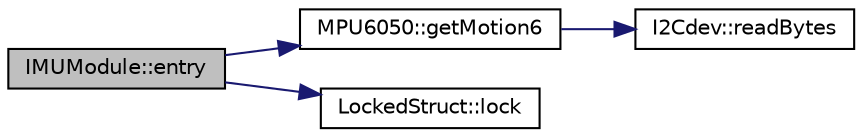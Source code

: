 digraph "IMUModule::entry"
{
  edge [fontname="Helvetica",fontsize="10",labelfontname="Helvetica",labelfontsize="10"];
  node [fontname="Helvetica",fontsize="10",shape=record];
  rankdir="LR";
  Node3 [label="IMUModule::entry",height=0.2,width=0.4,color="black", fillcolor="grey75", style="filled", fontcolor="black"];
  Node3 -> Node4 [color="midnightblue",fontsize="10",style="solid",fontname="Helvetica"];
  Node4 [label="MPU6050::getMotion6",height=0.2,width=0.4,color="black", fillcolor="white", style="filled",URL="$class_m_p_u6050.html#a574d3093dc131e4251a9b37adf208ca7",tooltip="Get raw 6-axis motion sensor readings (accel/gyro). "];
  Node4 -> Node5 [color="midnightblue",fontsize="10",style="solid",fontname="Helvetica"];
  Node5 [label="I2Cdev::readBytes",height=0.2,width=0.4,color="black", fillcolor="white", style="filled",URL="$class_i2_cdev.html#ae1eed9468ce4653e080bfd8481d2ac88",tooltip="Read multiple bytes from an 8-bit device register. "];
  Node3 -> Node6 [color="midnightblue",fontsize="10",style="solid",fontname="Helvetica"];
  Node6 [label="LockedStruct::lock",height=0.2,width=0.4,color="black", fillcolor="white", style="filled",URL="$struct_locked_struct.html#aa207b98a1cd6c569a96e7d1d5565478f",tooltip="Lock this struct. "];
}
